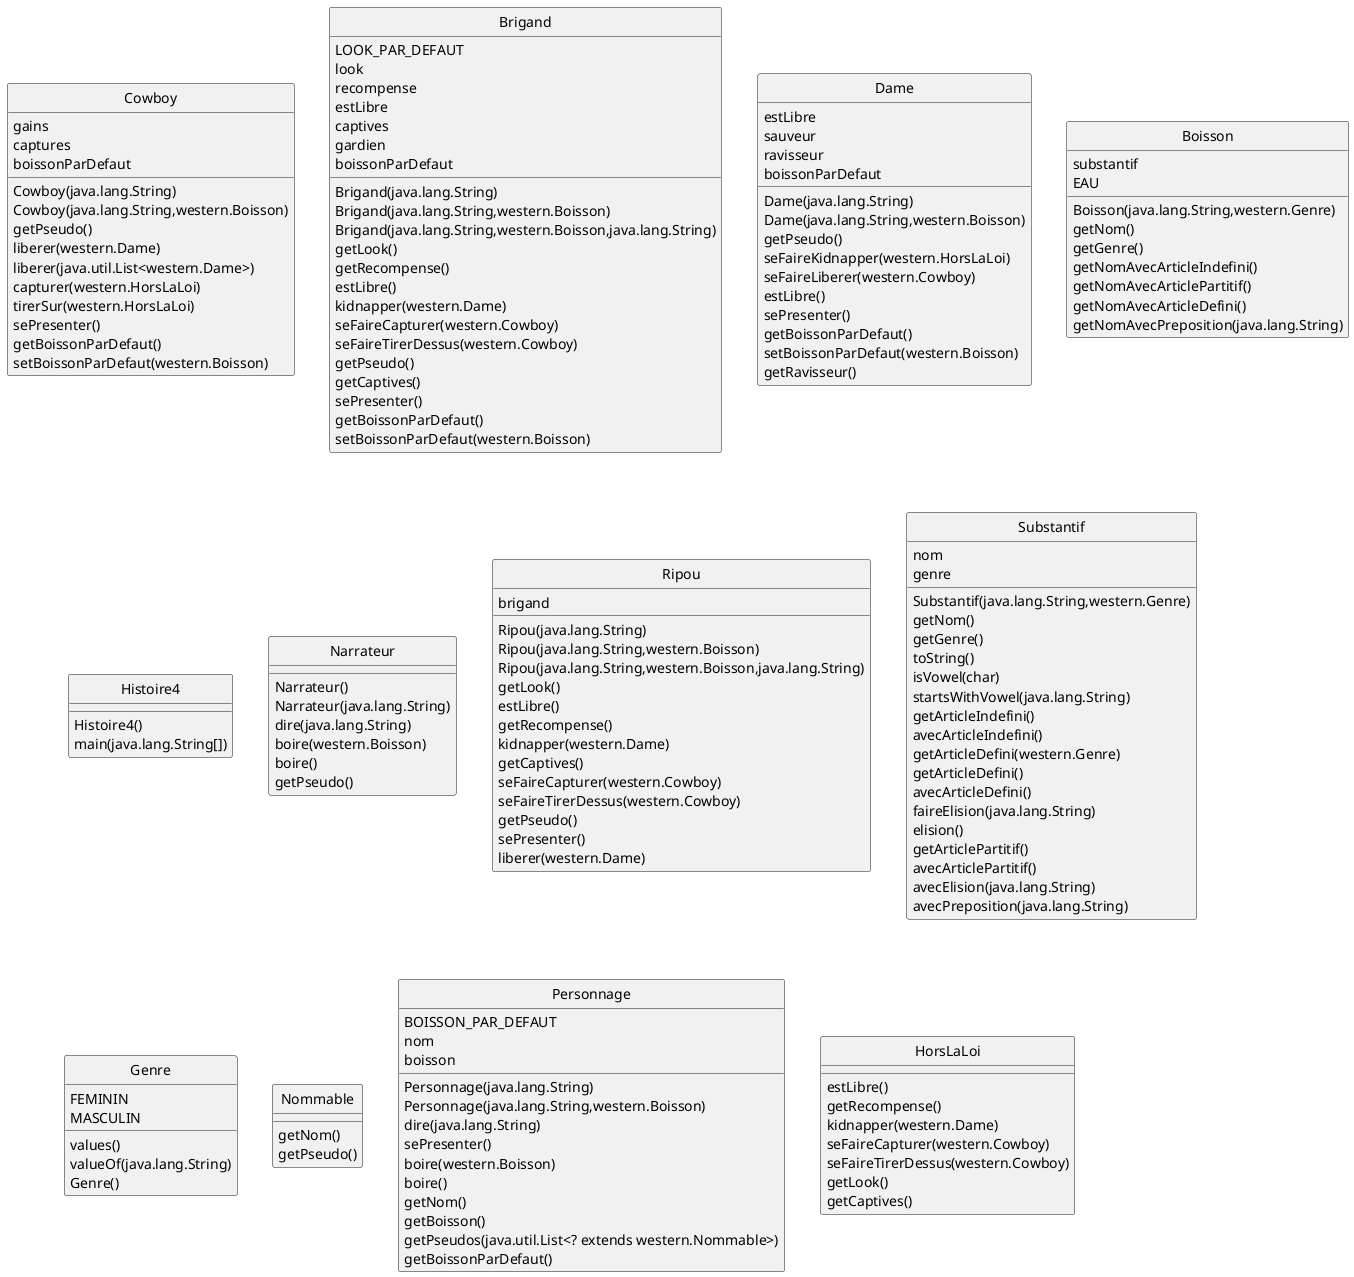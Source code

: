 @startuml
skinparam style strictuml
class Cowboy{ 
gains
captures
Cowboy(java.lang.String)
Cowboy(java.lang.String,western.Boisson)
getPseudo()
liberer(western.Dame)
liberer(java.util.List<western.Dame>)
capturer(western.HorsLaLoi)
tirerSur(western.HorsLaLoi)
sePresenter()
boissonParDefaut
getBoissonParDefaut()
setBoissonParDefaut(western.Boisson)

 } 
class Brigand{ 
LOOK_PAR_DEFAUT
look
recompense
estLibre
captives
gardien
Brigand(java.lang.String)
Brigand(java.lang.String,western.Boisson)
Brigand(java.lang.String,western.Boisson,java.lang.String)
getLook()
getRecompense()
estLibre()
kidnapper(western.Dame)
seFaireCapturer(western.Cowboy)
seFaireTirerDessus(western.Cowboy)
getPseudo()
getCaptives()
sePresenter()
boissonParDefaut
getBoissonParDefaut()
setBoissonParDefaut(western.Boisson)

 } 
class Dame{ 
estLibre
sauveur
ravisseur
Dame(java.lang.String)
Dame(java.lang.String,western.Boisson)
getPseudo()
seFaireKidnapper(western.HorsLaLoi)
seFaireLiberer(western.Cowboy)
estLibre()
sePresenter()
boissonParDefaut
getBoissonParDefaut()
setBoissonParDefaut(western.Boisson)
getRavisseur()

 } 
class Boisson{ 
substantif
EAU
Boisson(java.lang.String,western.Genre)
getNom()
getGenre()
getNomAvecArticleIndefini()
getNomAvecArticlePartitif()
getNomAvecArticleDefini()
getNomAvecPreposition(java.lang.String)

 } 
class Histoire4{ 
Histoire4()
main(java.lang.String[])

 } 
class Narrateur{ 
Narrateur()
Narrateur(java.lang.String)
dire(java.lang.String)
boire(western.Boisson)
boire()
getPseudo()

 } 
class Ripou{ 
brigand
Ripou(java.lang.String)
Ripou(java.lang.String,western.Boisson)
Ripou(java.lang.String,western.Boisson,java.lang.String)
getLook()
estLibre()
getRecompense()
kidnapper(western.Dame)
getCaptives()
seFaireCapturer(western.Cowboy)
seFaireTirerDessus(western.Cowboy)
getPseudo()
sePresenter()
liberer(western.Dame)

 } 
class Substantif{ 
nom
genre
Substantif(java.lang.String,western.Genre)
getNom()
getGenre()
toString()
isVowel(char)
startsWithVowel(java.lang.String)
getArticleIndefini()
avecArticleIndefini()
getArticleDefini(western.Genre)
getArticleDefini()
avecArticleDefini()
faireElision(java.lang.String)
elision()
getArticlePartitif()
avecArticlePartitif()
avecElision(java.lang.String)
avecPreposition(java.lang.String)

 } 
class Genre{ 
values()
valueOf(java.lang.String)
Genre()
FEMININ
MASCULIN

 } 
class Nommable{ 
getNom()
getPseudo()

 } 
class Personnage{ 
BOISSON_PAR_DEFAUT
nom
boisson
Personnage(java.lang.String)
Personnage(java.lang.String,western.Boisson)
dire(java.lang.String)
sePresenter()
boire(western.Boisson)
boire()
getNom()
getBoisson()
getPseudos(java.util.List<? extends western.Nommable>)
getBoissonParDefaut()

 } 
class HorsLaLoi{ 
estLibre()
getRecompense()
kidnapper(western.Dame)
seFaireCapturer(western.Cowboy)
seFaireTirerDessus(western.Cowboy)
getLook()
getCaptives()

 } 
@enduml
